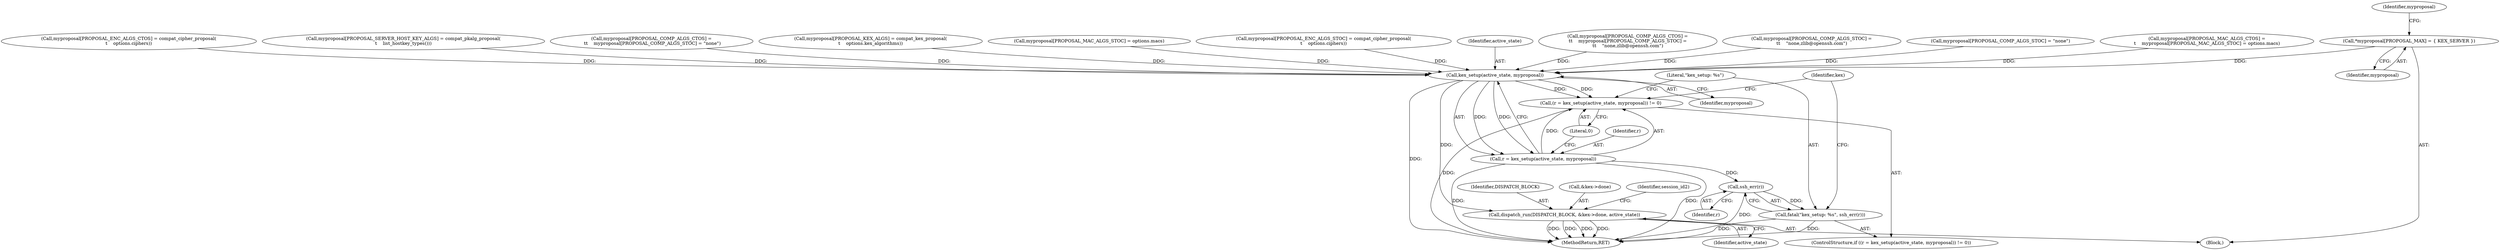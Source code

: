 digraph "0_src_3095060f479b86288e31c79ecbc5131a66bcd2f9_10@pointer" {
"1000106" [label="(Call,*myproposal[PROPOSAL_MAX] = { KEX_SERVER })"];
"1000205" [label="(Call,kex_setup(active_state, myproposal))"];
"1000202" [label="(Call,(r = kex_setup(active_state, myproposal)) != 0)"];
"1000203" [label="(Call,r = kex_setup(active_state, myproposal))"];
"1000211" [label="(Call,ssh_err(r))"];
"1000209" [label="(Call,fatal(\"kex_setup: %s\", ssh_err(r)))"];
"1000319" [label="(Call,dispatch_run(DISPATCH_BLOCK, &kex->done, active_state))"];
"1000209" [label="(Call,fatal(\"kex_setup: %s\", ssh_err(r)))"];
"1000173" [label="(Call,myproposal[PROPOSAL_COMP_ALGS_STOC] =\n\t\t    \"none,zlib@openssh.com\")"];
"1000204" [label="(Identifier,r)"];
"1000156" [label="(Call,myproposal[PROPOSAL_COMP_ALGS_STOC] = \"none\")"];
"1000321" [label="(Call,&kex->done)"];
"1000134" [label="(Call,myproposal[PROPOSAL_MAC_ALGS_CTOS] =\n\t    myproposal[PROPOSAL_MAC_ALGS_STOC] = options.macs)"];
"1000118" [label="(Call,myproposal[PROPOSAL_ENC_ALGS_CTOS] = compat_cipher_proposal(\n\t    options.ciphers))"];
"1000210" [label="(Literal,\"kex_setup: %s\")"];
"1000203" [label="(Call,r = kex_setup(active_state, myproposal))"];
"1000195" [label="(Call,myproposal[PROPOSAL_SERVER_HOST_KEY_ALGS] = compat_pkalg_proposal(\n\t    list_hostkey_types()))"];
"1000152" [label="(Call,myproposal[PROPOSAL_COMP_ALGS_CTOS] =\n \t\t    myproposal[PROPOSAL_COMP_ALGS_STOC] = \"none\")"];
"1000212" [label="(Identifier,r)"];
"1000110" [label="(Call,myproposal[PROPOSAL_KEX_ALGS] = compat_kex_proposal(\n\t    options.kex_algorithms))"];
"1000344" [label="(MethodReturn,RET)"];
"1000211" [label="(Call,ssh_err(r))"];
"1000327" [label="(Identifier,session_id2)"];
"1000138" [label="(Call,myproposal[PROPOSAL_MAC_ALGS_STOC] = options.macs)"];
"1000214" [label="(Identifier,kex)"];
"1000126" [label="(Call,myproposal[PROPOSAL_ENC_ALGS_STOC] = compat_cipher_proposal(\n\t    options.ciphers))"];
"1000205" [label="(Call,kex_setup(active_state, myproposal))"];
"1000201" [label="(ControlStructure,if ((r = kex_setup(active_state, myproposal)) != 0))"];
"1000107" [label="(Identifier,myproposal)"];
"1000106" [label="(Call,*myproposal[PROPOSAL_MAX] = { KEX_SERVER })"];
"1000112" [label="(Identifier,myproposal)"];
"1000206" [label="(Identifier,active_state)"];
"1000319" [label="(Call,dispatch_run(DISPATCH_BLOCK, &kex->done, active_state))"];
"1000325" [label="(Identifier,active_state)"];
"1000208" [label="(Literal,0)"];
"1000202" [label="(Call,(r = kex_setup(active_state, myproposal)) != 0)"];
"1000104" [label="(Block,)"];
"1000207" [label="(Identifier,myproposal)"];
"1000320" [label="(Identifier,DISPATCH_BLOCK)"];
"1000169" [label="(Call,myproposal[PROPOSAL_COMP_ALGS_CTOS] =\n\t\t    myproposal[PROPOSAL_COMP_ALGS_STOC] =\n\t\t    \"none,zlib@openssh.com\")"];
"1000106" -> "1000104"  [label="AST: "];
"1000106" -> "1000107"  [label="CFG: "];
"1000107" -> "1000106"  [label="AST: "];
"1000112" -> "1000106"  [label="CFG: "];
"1000106" -> "1000205"  [label="DDG: "];
"1000205" -> "1000203"  [label="AST: "];
"1000205" -> "1000207"  [label="CFG: "];
"1000206" -> "1000205"  [label="AST: "];
"1000207" -> "1000205"  [label="AST: "];
"1000203" -> "1000205"  [label="CFG: "];
"1000205" -> "1000344"  [label="DDG: "];
"1000205" -> "1000202"  [label="DDG: "];
"1000205" -> "1000202"  [label="DDG: "];
"1000205" -> "1000203"  [label="DDG: "];
"1000205" -> "1000203"  [label="DDG: "];
"1000156" -> "1000205"  [label="DDG: "];
"1000138" -> "1000205"  [label="DDG: "];
"1000134" -> "1000205"  [label="DDG: "];
"1000169" -> "1000205"  [label="DDG: "];
"1000118" -> "1000205"  [label="DDG: "];
"1000195" -> "1000205"  [label="DDG: "];
"1000110" -> "1000205"  [label="DDG: "];
"1000173" -> "1000205"  [label="DDG: "];
"1000126" -> "1000205"  [label="DDG: "];
"1000152" -> "1000205"  [label="DDG: "];
"1000205" -> "1000319"  [label="DDG: "];
"1000202" -> "1000201"  [label="AST: "];
"1000202" -> "1000208"  [label="CFG: "];
"1000203" -> "1000202"  [label="AST: "];
"1000208" -> "1000202"  [label="AST: "];
"1000210" -> "1000202"  [label="CFG: "];
"1000214" -> "1000202"  [label="CFG: "];
"1000202" -> "1000344"  [label="DDG: "];
"1000203" -> "1000202"  [label="DDG: "];
"1000204" -> "1000203"  [label="AST: "];
"1000208" -> "1000203"  [label="CFG: "];
"1000203" -> "1000344"  [label="DDG: "];
"1000203" -> "1000344"  [label="DDG: "];
"1000203" -> "1000211"  [label="DDG: "];
"1000211" -> "1000209"  [label="AST: "];
"1000211" -> "1000212"  [label="CFG: "];
"1000212" -> "1000211"  [label="AST: "];
"1000209" -> "1000211"  [label="CFG: "];
"1000211" -> "1000344"  [label="DDG: "];
"1000211" -> "1000209"  [label="DDG: "];
"1000209" -> "1000201"  [label="AST: "];
"1000210" -> "1000209"  [label="AST: "];
"1000214" -> "1000209"  [label="CFG: "];
"1000209" -> "1000344"  [label="DDG: "];
"1000209" -> "1000344"  [label="DDG: "];
"1000319" -> "1000104"  [label="AST: "];
"1000319" -> "1000325"  [label="CFG: "];
"1000320" -> "1000319"  [label="AST: "];
"1000321" -> "1000319"  [label="AST: "];
"1000325" -> "1000319"  [label="AST: "];
"1000327" -> "1000319"  [label="CFG: "];
"1000319" -> "1000344"  [label="DDG: "];
"1000319" -> "1000344"  [label="DDG: "];
"1000319" -> "1000344"  [label="DDG: "];
"1000319" -> "1000344"  [label="DDG: "];
}
